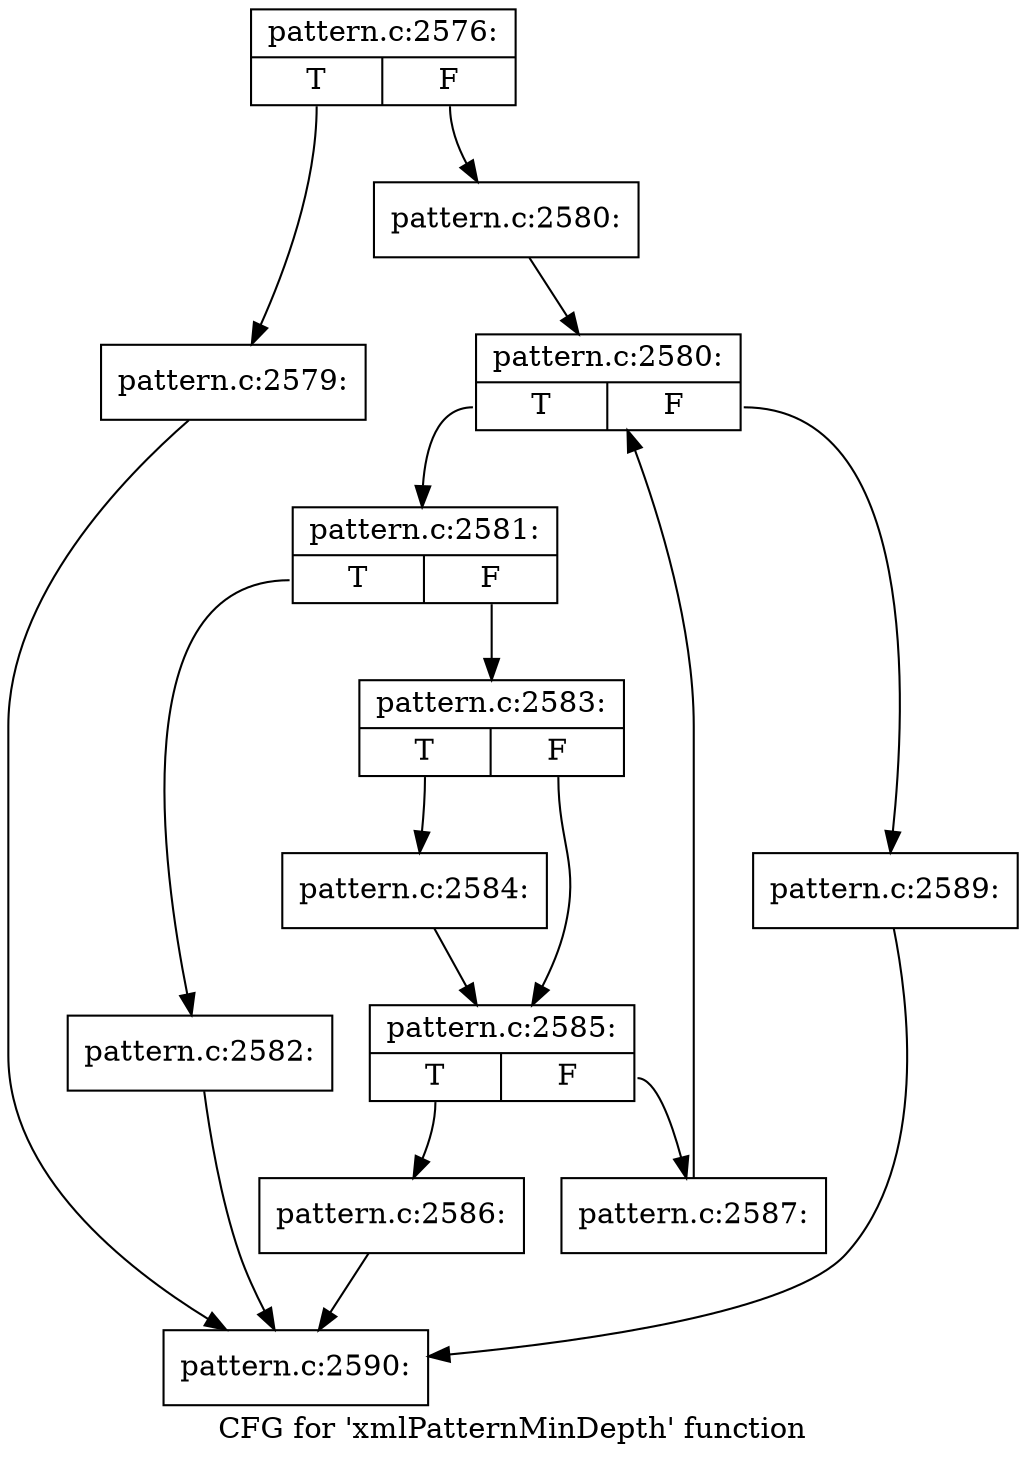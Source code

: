 digraph "CFG for 'xmlPatternMinDepth' function" {
	label="CFG for 'xmlPatternMinDepth' function";

	Node0x4654db0 [shape=record,label="{pattern.c:2576:|{<s0>T|<s1>F}}"];
	Node0x4654db0:s0 -> Node0x464f5d0;
	Node0x4654db0:s1 -> Node0x464f620;
	Node0x464f5d0 [shape=record,label="{pattern.c:2579:}"];
	Node0x464f5d0 -> Node0x46550e0;
	Node0x464f620 [shape=record,label="{pattern.c:2580:}"];
	Node0x464f620 -> Node0x4655ab0;
	Node0x4655ab0 [shape=record,label="{pattern.c:2580:|{<s0>T|<s1>F}}"];
	Node0x4655ab0:s0 -> Node0x4655ea0;
	Node0x4655ab0:s1 -> Node0x4655cd0;
	Node0x4655ea0 [shape=record,label="{pattern.c:2581:|{<s0>T|<s1>F}}"];
	Node0x4655ea0:s0 -> Node0x4656060;
	Node0x4655ea0:s1 -> Node0x46560b0;
	Node0x4656060 [shape=record,label="{pattern.c:2582:}"];
	Node0x4656060 -> Node0x46550e0;
	Node0x46560b0 [shape=record,label="{pattern.c:2583:|{<s0>T|<s1>F}}"];
	Node0x46560b0:s0 -> Node0x4637a60;
	Node0x46560b0:s1 -> Node0x4637ab0;
	Node0x4637a60 [shape=record,label="{pattern.c:2584:}"];
	Node0x4637a60 -> Node0x4637ab0;
	Node0x4637ab0 [shape=record,label="{pattern.c:2585:|{<s0>T|<s1>F}}"];
	Node0x4637ab0:s0 -> Node0x46574e0;
	Node0x4637ab0:s1 -> Node0x4657530;
	Node0x46574e0 [shape=record,label="{pattern.c:2586:}"];
	Node0x46574e0 -> Node0x46550e0;
	Node0x4657530 [shape=record,label="{pattern.c:2587:}"];
	Node0x4657530 -> Node0x4655ab0;
	Node0x4655cd0 [shape=record,label="{pattern.c:2589:}"];
	Node0x4655cd0 -> Node0x46550e0;
	Node0x46550e0 [shape=record,label="{pattern.c:2590:}"];
}

